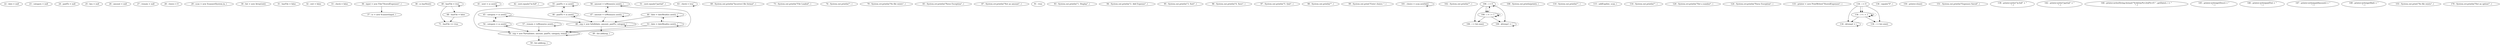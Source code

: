 digraph G {
"22 : date = null"
"23 : category = null"
"24 : paidTo = null"
"25 : key = null"
"26 : amount = null"
"27 : remain = null"
"28 : choice = 0"
"29 : scan = new Scanner(System.in, )"
"30 : list = new ArrayList()"
"31 : hasFile = false"
"32 : exit = false"
"33 : check = false"
"36 : input = new File(\"StoredExpenses\", )"
"36 : input = new File(\"StoredExpenses\", )" -> "37 : sc = new Scanner(input, )"
"37 : sc = new Scanner(input, )"
"38 : sc.hasNext()"
"40 : hasFile = true"
"40 : hasFile = true" -> "71 : hasFile == true"
"40 : hasFile = true" -> "40 : hasFile = true" [style=dashed]
"40 : hasFile = true" -> "68 : hasFile = false" [style=dashed]
"41 : next = sc.next()"
"41 : next = sc.next()" -> "41 : next = sc.next()" [style=dashed]
"42 : next.equals(\"in-full\", )"
"44 : date = dateRead(sc.next(), )"
"44 : date = dateRead(sc.next(), )" -> "48 : exp = new Infull(date, amount, paidTo, category, )"
"44 : date = dateRead(sc.next(), )" -> "44 : date = dateRead(sc.next(), )" [style=dashed]
"44 : date = dateRead(sc.next(), )" -> "53 : date = dateRead(sc.next(), )" [style=dashed]
"45 : category = sc.next()"
"45 : category = sc.next()" -> "48 : exp = new Infull(date, amount, paidTo, category, )"
"45 : category = sc.next()" -> "45 : category = sc.next()" [style=dashed]
"45 : category = sc.next()" -> "54 : category = sc.next()" [style=dashed]
"46 : paidTo = sc.next()"
"46 : paidTo = sc.next()" -> "48 : exp = new Infull(date, amount, paidTo, category, )"
"46 : paidTo = sc.next()" -> "55 : paidTo = sc.next()" [style=dashed]
"46 : paidTo = sc.next()" -> "46 : paidTo = sc.next()" [style=dashed]
"47 : amount = toMoney(sc.next(), )"
"47 : amount = toMoney(sc.next(), )" -> "48 : exp = new Infull(date, amount, paidTo, category, )"
"47 : amount = toMoney(sc.next(), )" -> "56 : amount = toMoney(sc.next(), )" [style=dashed]
"47 : amount = toMoney(sc.next(), )" -> "47 : amount = toMoney(sc.next(), )" [style=dashed]
"48 : exp = new Infull(date, amount, paidTo, category, )"
"48 : exp = new Infull(date, amount, paidTo, category, )" -> "49 : list.add(exp, )"
"48 : exp = new Infull(date, amount, paidTo, category, )" -> "48 : exp = new Infull(date, amount, paidTo, category, )" [style=dashed]
"49 : list.add(exp, )"
"51 : next.equals(\"partial\", )"
"53 : date = dateRead(sc.next(), )"
"53 : date = dateRead(sc.next(), )" -> "58 : exp = new Partial(date, amount, paidTo, category, remain, )"
"53 : date = dateRead(sc.next(), )" -> "44 : date = dateRead(sc.next(), )" [style=dashed]
"53 : date = dateRead(sc.next(), )" -> "53 : date = dateRead(sc.next(), )" [style=dashed]
"54 : category = sc.next()"
"54 : category = sc.next()" -> "58 : exp = new Partial(date, amount, paidTo, category, remain, )"
"54 : category = sc.next()" -> "45 : category = sc.next()" [style=dashed]
"54 : category = sc.next()" -> "54 : category = sc.next()" [style=dashed]
"55 : paidTo = sc.next()"
"55 : paidTo = sc.next()" -> "58 : exp = new Partial(date, amount, paidTo, category, remain, )"
"55 : paidTo = sc.next()" -> "55 : paidTo = sc.next()" [style=dashed]
"55 : paidTo = sc.next()" -> "46 : paidTo = sc.next()" [style=dashed]
"56 : amount = toMoney(sc.next(), )"
"56 : amount = toMoney(sc.next(), )" -> "58 : exp = new Partial(date, amount, paidTo, category, remain, )"
"56 : amount = toMoney(sc.next(), )" -> "56 : amount = toMoney(sc.next(), )" [style=dashed]
"56 : amount = toMoney(sc.next(), )" -> "47 : amount = toMoney(sc.next(), )" [style=dashed]
"57 : remain = toMoney(sc.next(), )"
"57 : remain = toMoney(sc.next(), )" -> "58 : exp = new Partial(date, amount, paidTo, category, remain, )"
"57 : remain = toMoney(sc.next(), )" -> "57 : remain = toMoney(sc.next(), )" [style=dashed]
"58 : exp = new Partial(date, amount, paidTo, category, remain, )"
"58 : exp = new Partial(date, amount, paidTo, category, remain, )" -> "59 : list.add(exp, )"
"58 : exp = new Partial(date, amount, paidTo, category, remain, )" -> "58 : exp = new Partial(date, amount, paidTo, category, remain, )" [style=dashed]
"59 : list.add(exp, )"
"63 : check = true"
"63 : check = true" -> "63 : check = true" [style=dashed]
"38 : sc.hasNext()"
"68 : hasFile = false"
"68 : hasFile = false" -> "71 : hasFile == true"
"69 : System.out.println(\"Incorrect file format\", )"
"71 : hasFile == true"
"73 : System.out.println(\"File Loaded\", )"
"74 : System.out.println(\"\", )"
"79 : System.err.println(\"No file exists\", )"
"83 : System.err.println(\"Parse Exception\", )"
"87 : System.err.println(\"Not an amount\", )"
"91 : true"
"93 : System.out.println(\"1. Display\", )"
"94 : System.out.println(\"2. Add Expense\", )"
"95 : System.out.println(\"3. Sort\", )"
"96 : System.out.println(\"4. Save\", )"
"97 : System.out.println(\"5. Quit\", )"
"98 : System.out.println(\"\", )"
"99 : System.out.print(\"Enter choice: \", )"
"101 : choice = scan.nextInt()"
"101 : choice = scan.nextInt()" -> "101 : choice = scan.nextInt()" [style=dashed]
"102 : System.out.println(\"\", )"
"106 : i = 0"
"106 : i = 0" -> "106 : i < list.size()"
"106 : i = 0" -> "106 : i = i + 1"
"106 : i = 0" -> "106 : @temp1 = i"
"106 : i = 0" -> "106 : i = 0" [style=dashed]
"106 : i = 0" -> "106 : i = i + 1" [style=dashed]
"106 : i < list.size()"
"108 : System.out.println(print(), )"
"106 : @temp1 = i"
"106 : @temp1 = i" -> "106 : @temp1 = i" [style=dashed]
"106 : i = i + 1"
"106 : i = i + 1" -> "106 : i < list.size()"
"106 : i = i + 1" -> "106 : i = i + 1"
"106 : i = i + 1" -> "106 : @temp1 = i"
"106 : i = i + 1" -> "106 : i = 0" [style=dashed]
"106 : i = i + 1" -> "106 : i = i + 1" [style=dashed]
"110 : System.out.println(\"\", )"
"115 : addExp(list, scan, )"
"116 : System.out.println(\"\", )"
"120 : System.err.println(\"Not a number\", )"
"124 : System.err.println(\"Parse Exception\", )"
"133 : printer = new PrintWriter(\"StoredExpenses\", )"
"134 : i = 0"
"134 : i = 0" -> "134 : @temp2 = i"
"134 : i = 0" -> "134 : i < list.size()"
"134 : i = 0" -> "134 : i = i + 1"
"134 : i = 0" -> "134 : i = i + 1" [style=dashed]
"134 : i < list.size()"
"136 : equals(\"0\", )"
"150 : printer.close()"
"151 : System.out.println(\"Expenses Saved\", )"
"138 : printer.write(\"in-full\" + \"\n\", )"
"142 : printer.write(\"partial\" + \"\n\", )"
"144 : printer.write(String.format(\"%1$2tm/%<2td/%<tY \", getDate(), ) + \"\n\", )"
"145 : printer.write(getDesc() + \"\n\", )"
"146 : printer.write(paidTo() + \"\n\", )"
"147 : printer.write(paidAmount() + \"\n\", )"
"148 : printer.write(getBal() + \"\n\", )"
"134 : @temp2 = i"
"134 : @temp2 = i" -> "134 : @temp2 = i" [style=dashed]
"134 : i = i + 1"
"134 : i = i + 1" -> "134 : @temp2 = i"
"134 : i = i + 1" -> "134 : i < list.size()"
"134 : i = i + 1" -> "134 : i = i + 1"
"134 : i = i + 1" -> "134 : i = i + 1" [style=dashed]
"155 : System.out.print(\"No file exists\", )"
"91 : true"
"170 : System.err.println(\"Not an option!\", )"
}